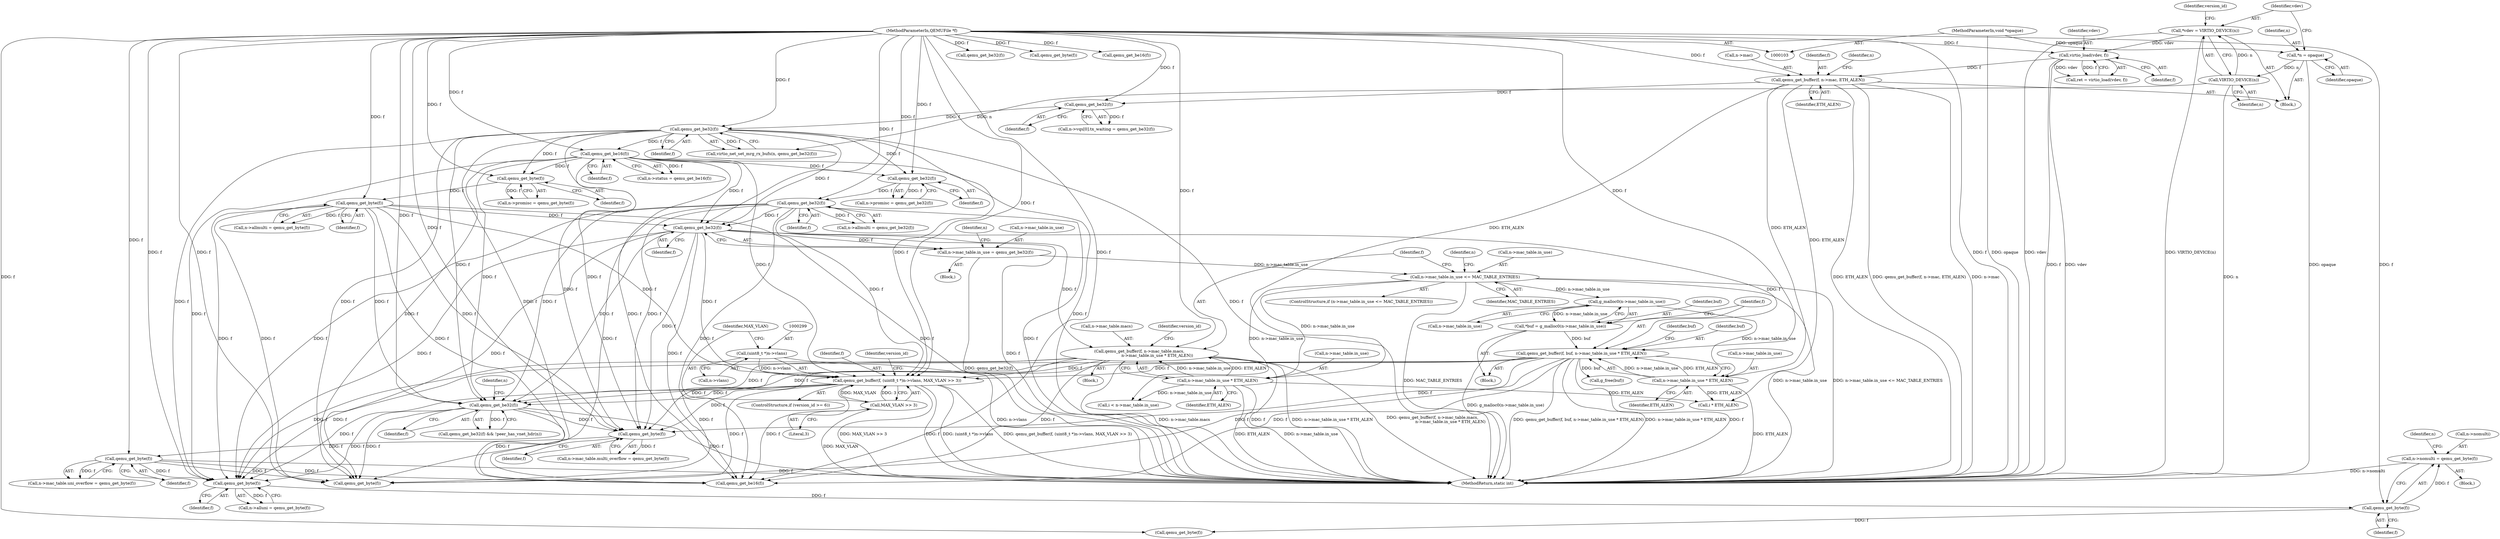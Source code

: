 digraph "0_qemu_eea750a5623ddac7a61982eec8f1c93481857578@pointer" {
"1000356" [label="(Call,n->nomulti = qemu_get_byte(f))"];
"1000360" [label="(Call,qemu_get_byte(f))"];
"1000354" [label="(Call,qemu_get_byte(f))"];
"1000343" [label="(Call,qemu_get_byte(f))"];
"1000335" [label="(Call,qemu_get_byte(f))"];
"1000218" [label="(Call,qemu_get_be32(f))"];
"1000159" [label="(Call,qemu_get_be32(f))"];
"1000155" [label="(Call,qemu_get_be32(f))"];
"1000141" [label="(Call,qemu_get_buffer(f, n->mac, ETH_ALEN))"];
"1000133" [label="(Call,virtio_load(vdev, f))"];
"1000113" [label="(Call,*vdev = VIRTIO_DEVICE(n))"];
"1000115" [label="(Call,VIRTIO_DEVICE(n))"];
"1000109" [label="(Call,*n = opaque)"];
"1000105" [label="(MethodParameterIn,void *opaque)"];
"1000104" [label="(MethodParameterIn,QEMUFile *f)"];
"1000205" [label="(Call,qemu_get_byte(f))"];
"1000199" [label="(Call,qemu_get_byte(f))"];
"1000169" [label="(Call,qemu_get_be16(f))"];
"1000191" [label="(Call,qemu_get_be32(f))"];
"1000185" [label="(Call,qemu_get_be32(f))"];
"1000296" [label="(Call,qemu_get_buffer(f, (uint8_t *)n->vlans, MAX_VLAN >> 3))"];
"1000229" [label="(Call,qemu_get_buffer(f, n->mac_table.macs,\n                            n->mac_table.in_use * ETH_ALEN))"];
"1000236" [label="(Call,n->mac_table.in_use * ETH_ALEN)"];
"1000221" [label="(Call,n->mac_table.in_use <= MAC_TABLE_ENTRIES)"];
"1000212" [label="(Call,n->mac_table.in_use = qemu_get_be32(f))"];
"1000260" [label="(Call,qemu_get_buffer(f, buf, n->mac_table.in_use * ETH_ALEN))"];
"1000252" [label="(Call,*buf = g_malloc0(n->mac_table.in_use))"];
"1000254" [label="(Call,g_malloc0(n->mac_table.in_use))"];
"1000263" [label="(Call,n->mac_table.in_use * ETH_ALEN)"];
"1000298" [label="(Call,(uint8_t *)n->vlans)"];
"1000303" [label="(Call,MAX_VLAN >> 3)"];
"1000313" [label="(Call,qemu_get_be32(f))"];
"1000292" [label="(ControlStructure,if (version_id >= 6))"];
"1000242" [label="(Identifier,ETH_ALEN)"];
"1000349" [label="(Block,)"];
"1000220" [label="(ControlStructure,if (n->mac_table.in_use <= MAC_TABLE_ENTRIES))"];
"1000151" [label="(Identifier,n)"];
"1000186" [label="(Identifier,f)"];
"1000314" [label="(Identifier,f)"];
"1000212" [label="(Call,n->mac_table.in_use = qemu_get_be32(f))"];
"1000270" [label="(Call,g_free(buf))"];
"1000381" [label="(Call,qemu_get_byte(f))"];
"1000141" [label="(Call,qemu_get_buffer(f, n->mac, ETH_ALEN))"];
"1000213" [label="(Call,n->mac_table.in_use)"];
"1000219" [label="(Identifier,f)"];
"1000156" [label="(Identifier,f)"];
"1000271" [label="(Identifier,buf)"];
"1000404" [label="(Call,qemu_get_be16(f))"];
"1000146" [label="(Identifier,ETH_ALEN)"];
"1000211" [label="(Block,)"];
"1000344" [label="(Identifier,f)"];
"1000541" [label="(MethodReturn,static int)"];
"1000304" [label="(Identifier,MAX_VLAN)"];
"1000228" [label="(Block,)"];
"1000116" [label="(Identifier,n)"];
"1000195" [label="(Call,n->promisc = qemu_get_byte(f))"];
"1000115" [label="(Call,VIRTIO_DEVICE(n))"];
"1000313" [label="(Call,qemu_get_be32(f))"];
"1000114" [label="(Identifier,vdev)"];
"1000170" [label="(Identifier,f)"];
"1000356" [label="(Call,n->nomulti = qemu_get_byte(f))"];
"1000236" [label="(Call,n->mac_table.in_use * ETH_ALEN)"];
"1000123" [label="(Identifier,version_id)"];
"1000227" [label="(Identifier,MAC_TABLE_ENTRIES)"];
"1000247" [label="(Identifier,n)"];
"1000335" [label="(Call,qemu_get_byte(f))"];
"1000143" [label="(Call,n->mac)"];
"1000297" [label="(Identifier,f)"];
"1000252" [label="(Call,*buf = g_malloc0(n->mac_table.in_use))"];
"1000496" [label="(Call,i * ETH_ALEN)"];
"1000205" [label="(Call,qemu_get_byte(f))"];
"1000206" [label="(Identifier,f)"];
"1000458" [label="(Call,qemu_get_be32(f))"];
"1000109" [label="(Call,*n = opaque)"];
"1000142" [label="(Identifier,f)"];
"1000160" [label="(Identifier,f)"];
"1000169" [label="(Call,qemu_get_be16(f))"];
"1000308" [label="(Identifier,version_id)"];
"1000200" [label="(Identifier,f)"];
"1000264" [label="(Call,n->mac_table.in_use)"];
"1000263" [label="(Call,n->mac_table.in_use * ETH_ALEN)"];
"1000343" [label="(Call,qemu_get_byte(f))"];
"1000192" [label="(Identifier,f)"];
"1000260" [label="(Call,qemu_get_buffer(f, buf, n->mac_table.in_use * ETH_ALEN))"];
"1000231" [label="(Call,n->mac_table.macs)"];
"1000361" [label="(Identifier,f)"];
"1000296" [label="(Call,qemu_get_buffer(f, (uint8_t *)n->vlans, MAX_VLAN >> 3))"];
"1000250" [label="(Block,)"];
"1000224" [label="(Identifier,n)"];
"1000294" [label="(Identifier,version_id)"];
"1000366" [label="(Call,qemu_get_byte(f))"];
"1000360" [label="(Call,qemu_get_byte(f))"];
"1000372" [label="(Call,qemu_get_byte(f))"];
"1000222" [label="(Call,n->mac_table.in_use)"];
"1000157" [label="(Call,virtio_net_set_mrg_rx_bufs(n, qemu_get_be32(f)))"];
"1000155" [label="(Call,qemu_get_be32(f))"];
"1000104" [label="(MethodParameterIn,QEMUFile *f)"];
"1000111" [label="(Identifier,opaque)"];
"1000303" [label="(Call,MAX_VLAN >> 3)"];
"1000110" [label="(Identifier,n)"];
"1000305" [label="(Literal,3)"];
"1000337" [label="(Call,n->mac_table.uni_overflow = qemu_get_byte(f))"];
"1000147" [label="(Call,n->vqs[0].tx_waiting = qemu_get_be32(f))"];
"1000354" [label="(Call,qemu_get_byte(f))"];
"1000230" [label="(Identifier,f)"];
"1000300" [label="(Call,n->vlans)"];
"1000133" [label="(Call,virtio_load(vdev, f))"];
"1000131" [label="(Call,ret = virtio_load(vdev, f))"];
"1000107" [label="(Block,)"];
"1000269" [label="(Identifier,ETH_ALEN)"];
"1000329" [label="(Call,n->mac_table.multi_overflow = qemu_get_byte(f))"];
"1000253" [label="(Identifier,buf)"];
"1000134" [label="(Identifier,vdev)"];
"1000317" [label="(Identifier,n)"];
"1000105" [label="(MethodParameterIn,void *opaque)"];
"1000336" [label="(Identifier,f)"];
"1000262" [label="(Identifier,buf)"];
"1000364" [label="(Identifier,n)"];
"1000254" [label="(Call,g_malloc0(n->mac_table.in_use))"];
"1000355" [label="(Identifier,f)"];
"1000221" [label="(Call,n->mac_table.in_use <= MAC_TABLE_ENTRIES)"];
"1000191" [label="(Call,qemu_get_be32(f))"];
"1000478" [label="(Call,i < n->mac_table.in_use)"];
"1000416" [label="(Call,qemu_get_be16(f))"];
"1000165" [label="(Call,n->status = qemu_get_be16(f))"];
"1000113" [label="(Call,*vdev = VIRTIO_DEVICE(n))"];
"1000135" [label="(Identifier,f)"];
"1000298" [label="(Call,(uint8_t *)n->vlans)"];
"1000312" [label="(Call,qemu_get_be32(f) && !peer_has_vnet_hdr(n))"];
"1000237" [label="(Call,n->mac_table.in_use)"];
"1000229" [label="(Call,qemu_get_buffer(f, n->mac_table.macs,\n                            n->mac_table.in_use * ETH_ALEN))"];
"1000159" [label="(Call,qemu_get_be32(f))"];
"1000187" [label="(Call,n->allmulti = qemu_get_be32(f))"];
"1000255" [label="(Call,n->mac_table.in_use)"];
"1000350" [label="(Call,n->alluni = qemu_get_byte(f))"];
"1000201" [label="(Call,n->allmulti = qemu_get_byte(f))"];
"1000261" [label="(Identifier,f)"];
"1000357" [label="(Call,n->nomulti)"];
"1000218" [label="(Call,qemu_get_be32(f))"];
"1000185" [label="(Call,qemu_get_be32(f))"];
"1000199" [label="(Call,qemu_get_byte(f))"];
"1000181" [label="(Call,n->promisc = qemu_get_be32(f))"];
"1000356" -> "1000349"  [label="AST: "];
"1000356" -> "1000360"  [label="CFG: "];
"1000357" -> "1000356"  [label="AST: "];
"1000360" -> "1000356"  [label="AST: "];
"1000364" -> "1000356"  [label="CFG: "];
"1000356" -> "1000541"  [label="DDG: n->nomulti"];
"1000360" -> "1000356"  [label="DDG: f"];
"1000360" -> "1000361"  [label="CFG: "];
"1000361" -> "1000360"  [label="AST: "];
"1000354" -> "1000360"  [label="DDG: f"];
"1000104" -> "1000360"  [label="DDG: f"];
"1000360" -> "1000366"  [label="DDG: f"];
"1000354" -> "1000350"  [label="AST: "];
"1000354" -> "1000355"  [label="CFG: "];
"1000355" -> "1000354"  [label="AST: "];
"1000350" -> "1000354"  [label="CFG: "];
"1000354" -> "1000350"  [label="DDG: f"];
"1000343" -> "1000354"  [label="DDG: f"];
"1000218" -> "1000354"  [label="DDG: f"];
"1000159" -> "1000354"  [label="DDG: f"];
"1000205" -> "1000354"  [label="DDG: f"];
"1000296" -> "1000354"  [label="DDG: f"];
"1000229" -> "1000354"  [label="DDG: f"];
"1000169" -> "1000354"  [label="DDG: f"];
"1000260" -> "1000354"  [label="DDG: f"];
"1000313" -> "1000354"  [label="DDG: f"];
"1000191" -> "1000354"  [label="DDG: f"];
"1000104" -> "1000354"  [label="DDG: f"];
"1000343" -> "1000337"  [label="AST: "];
"1000343" -> "1000344"  [label="CFG: "];
"1000344" -> "1000343"  [label="AST: "];
"1000337" -> "1000343"  [label="CFG: "];
"1000343" -> "1000541"  [label="DDG: f"];
"1000343" -> "1000337"  [label="DDG: f"];
"1000335" -> "1000343"  [label="DDG: f"];
"1000104" -> "1000343"  [label="DDG: f"];
"1000343" -> "1000381"  [label="DDG: f"];
"1000343" -> "1000404"  [label="DDG: f"];
"1000335" -> "1000329"  [label="AST: "];
"1000335" -> "1000336"  [label="CFG: "];
"1000336" -> "1000335"  [label="AST: "];
"1000329" -> "1000335"  [label="CFG: "];
"1000335" -> "1000329"  [label="DDG: f"];
"1000218" -> "1000335"  [label="DDG: f"];
"1000159" -> "1000335"  [label="DDG: f"];
"1000205" -> "1000335"  [label="DDG: f"];
"1000296" -> "1000335"  [label="DDG: f"];
"1000229" -> "1000335"  [label="DDG: f"];
"1000169" -> "1000335"  [label="DDG: f"];
"1000260" -> "1000335"  [label="DDG: f"];
"1000313" -> "1000335"  [label="DDG: f"];
"1000191" -> "1000335"  [label="DDG: f"];
"1000104" -> "1000335"  [label="DDG: f"];
"1000218" -> "1000212"  [label="AST: "];
"1000218" -> "1000219"  [label="CFG: "];
"1000219" -> "1000218"  [label="AST: "];
"1000212" -> "1000218"  [label="CFG: "];
"1000218" -> "1000541"  [label="DDG: f"];
"1000218" -> "1000212"  [label="DDG: f"];
"1000159" -> "1000218"  [label="DDG: f"];
"1000205" -> "1000218"  [label="DDG: f"];
"1000169" -> "1000218"  [label="DDG: f"];
"1000191" -> "1000218"  [label="DDG: f"];
"1000104" -> "1000218"  [label="DDG: f"];
"1000218" -> "1000229"  [label="DDG: f"];
"1000218" -> "1000260"  [label="DDG: f"];
"1000218" -> "1000296"  [label="DDG: f"];
"1000218" -> "1000313"  [label="DDG: f"];
"1000218" -> "1000381"  [label="DDG: f"];
"1000218" -> "1000404"  [label="DDG: f"];
"1000159" -> "1000157"  [label="AST: "];
"1000159" -> "1000160"  [label="CFG: "];
"1000160" -> "1000159"  [label="AST: "];
"1000157" -> "1000159"  [label="CFG: "];
"1000159" -> "1000541"  [label="DDG: f"];
"1000159" -> "1000157"  [label="DDG: f"];
"1000155" -> "1000159"  [label="DDG: f"];
"1000104" -> "1000159"  [label="DDG: f"];
"1000159" -> "1000169"  [label="DDG: f"];
"1000159" -> "1000185"  [label="DDG: f"];
"1000159" -> "1000199"  [label="DDG: f"];
"1000159" -> "1000296"  [label="DDG: f"];
"1000159" -> "1000313"  [label="DDG: f"];
"1000159" -> "1000381"  [label="DDG: f"];
"1000159" -> "1000404"  [label="DDG: f"];
"1000155" -> "1000147"  [label="AST: "];
"1000155" -> "1000156"  [label="CFG: "];
"1000156" -> "1000155"  [label="AST: "];
"1000147" -> "1000155"  [label="CFG: "];
"1000155" -> "1000147"  [label="DDG: f"];
"1000141" -> "1000155"  [label="DDG: f"];
"1000104" -> "1000155"  [label="DDG: f"];
"1000141" -> "1000107"  [label="AST: "];
"1000141" -> "1000146"  [label="CFG: "];
"1000142" -> "1000141"  [label="AST: "];
"1000143" -> "1000141"  [label="AST: "];
"1000146" -> "1000141"  [label="AST: "];
"1000151" -> "1000141"  [label="CFG: "];
"1000141" -> "1000541"  [label="DDG: qemu_get_buffer(f, n->mac, ETH_ALEN)"];
"1000141" -> "1000541"  [label="DDG: n->mac"];
"1000141" -> "1000541"  [label="DDG: ETH_ALEN"];
"1000133" -> "1000141"  [label="DDG: f"];
"1000104" -> "1000141"  [label="DDG: f"];
"1000141" -> "1000236"  [label="DDG: ETH_ALEN"];
"1000141" -> "1000263"  [label="DDG: ETH_ALEN"];
"1000141" -> "1000496"  [label="DDG: ETH_ALEN"];
"1000133" -> "1000131"  [label="AST: "];
"1000133" -> "1000135"  [label="CFG: "];
"1000134" -> "1000133"  [label="AST: "];
"1000135" -> "1000133"  [label="AST: "];
"1000131" -> "1000133"  [label="CFG: "];
"1000133" -> "1000541"  [label="DDG: vdev"];
"1000133" -> "1000541"  [label="DDG: f"];
"1000133" -> "1000131"  [label="DDG: vdev"];
"1000133" -> "1000131"  [label="DDG: f"];
"1000113" -> "1000133"  [label="DDG: vdev"];
"1000104" -> "1000133"  [label="DDG: f"];
"1000113" -> "1000107"  [label="AST: "];
"1000113" -> "1000115"  [label="CFG: "];
"1000114" -> "1000113"  [label="AST: "];
"1000115" -> "1000113"  [label="AST: "];
"1000123" -> "1000113"  [label="CFG: "];
"1000113" -> "1000541"  [label="DDG: vdev"];
"1000113" -> "1000541"  [label="DDG: VIRTIO_DEVICE(n)"];
"1000115" -> "1000113"  [label="DDG: n"];
"1000115" -> "1000116"  [label="CFG: "];
"1000116" -> "1000115"  [label="AST: "];
"1000115" -> "1000541"  [label="DDG: n"];
"1000109" -> "1000115"  [label="DDG: n"];
"1000115" -> "1000157"  [label="DDG: n"];
"1000109" -> "1000107"  [label="AST: "];
"1000109" -> "1000111"  [label="CFG: "];
"1000110" -> "1000109"  [label="AST: "];
"1000111" -> "1000109"  [label="AST: "];
"1000114" -> "1000109"  [label="CFG: "];
"1000109" -> "1000541"  [label="DDG: opaque"];
"1000105" -> "1000109"  [label="DDG: opaque"];
"1000105" -> "1000103"  [label="AST: "];
"1000105" -> "1000541"  [label="DDG: opaque"];
"1000104" -> "1000103"  [label="AST: "];
"1000104" -> "1000541"  [label="DDG: f"];
"1000104" -> "1000169"  [label="DDG: f"];
"1000104" -> "1000185"  [label="DDG: f"];
"1000104" -> "1000191"  [label="DDG: f"];
"1000104" -> "1000199"  [label="DDG: f"];
"1000104" -> "1000205"  [label="DDG: f"];
"1000104" -> "1000229"  [label="DDG: f"];
"1000104" -> "1000260"  [label="DDG: f"];
"1000104" -> "1000296"  [label="DDG: f"];
"1000104" -> "1000313"  [label="DDG: f"];
"1000104" -> "1000366"  [label="DDG: f"];
"1000104" -> "1000372"  [label="DDG: f"];
"1000104" -> "1000381"  [label="DDG: f"];
"1000104" -> "1000404"  [label="DDG: f"];
"1000104" -> "1000416"  [label="DDG: f"];
"1000104" -> "1000458"  [label="DDG: f"];
"1000205" -> "1000201"  [label="AST: "];
"1000205" -> "1000206"  [label="CFG: "];
"1000206" -> "1000205"  [label="AST: "];
"1000201" -> "1000205"  [label="CFG: "];
"1000205" -> "1000541"  [label="DDG: f"];
"1000205" -> "1000201"  [label="DDG: f"];
"1000199" -> "1000205"  [label="DDG: f"];
"1000205" -> "1000296"  [label="DDG: f"];
"1000205" -> "1000313"  [label="DDG: f"];
"1000205" -> "1000381"  [label="DDG: f"];
"1000205" -> "1000404"  [label="DDG: f"];
"1000199" -> "1000195"  [label="AST: "];
"1000199" -> "1000200"  [label="CFG: "];
"1000200" -> "1000199"  [label="AST: "];
"1000195" -> "1000199"  [label="CFG: "];
"1000199" -> "1000195"  [label="DDG: f"];
"1000169" -> "1000199"  [label="DDG: f"];
"1000169" -> "1000165"  [label="AST: "];
"1000169" -> "1000170"  [label="CFG: "];
"1000170" -> "1000169"  [label="AST: "];
"1000165" -> "1000169"  [label="CFG: "];
"1000169" -> "1000541"  [label="DDG: f"];
"1000169" -> "1000165"  [label="DDG: f"];
"1000169" -> "1000185"  [label="DDG: f"];
"1000169" -> "1000296"  [label="DDG: f"];
"1000169" -> "1000313"  [label="DDG: f"];
"1000169" -> "1000381"  [label="DDG: f"];
"1000169" -> "1000404"  [label="DDG: f"];
"1000191" -> "1000187"  [label="AST: "];
"1000191" -> "1000192"  [label="CFG: "];
"1000192" -> "1000191"  [label="AST: "];
"1000187" -> "1000191"  [label="CFG: "];
"1000191" -> "1000541"  [label="DDG: f"];
"1000191" -> "1000187"  [label="DDG: f"];
"1000185" -> "1000191"  [label="DDG: f"];
"1000191" -> "1000296"  [label="DDG: f"];
"1000191" -> "1000313"  [label="DDG: f"];
"1000191" -> "1000381"  [label="DDG: f"];
"1000191" -> "1000404"  [label="DDG: f"];
"1000185" -> "1000181"  [label="AST: "];
"1000185" -> "1000186"  [label="CFG: "];
"1000186" -> "1000185"  [label="AST: "];
"1000181" -> "1000185"  [label="CFG: "];
"1000185" -> "1000181"  [label="DDG: f"];
"1000296" -> "1000292"  [label="AST: "];
"1000296" -> "1000303"  [label="CFG: "];
"1000297" -> "1000296"  [label="AST: "];
"1000298" -> "1000296"  [label="AST: "];
"1000303" -> "1000296"  [label="AST: "];
"1000308" -> "1000296"  [label="CFG: "];
"1000296" -> "1000541"  [label="DDG: (uint8_t *)n->vlans"];
"1000296" -> "1000541"  [label="DDG: qemu_get_buffer(f, (uint8_t *)n->vlans, MAX_VLAN >> 3)"];
"1000296" -> "1000541"  [label="DDG: MAX_VLAN >> 3"];
"1000296" -> "1000541"  [label="DDG: f"];
"1000229" -> "1000296"  [label="DDG: f"];
"1000260" -> "1000296"  [label="DDG: f"];
"1000298" -> "1000296"  [label="DDG: n->vlans"];
"1000303" -> "1000296"  [label="DDG: MAX_VLAN"];
"1000303" -> "1000296"  [label="DDG: 3"];
"1000296" -> "1000313"  [label="DDG: f"];
"1000296" -> "1000381"  [label="DDG: f"];
"1000296" -> "1000404"  [label="DDG: f"];
"1000229" -> "1000228"  [label="AST: "];
"1000229" -> "1000236"  [label="CFG: "];
"1000230" -> "1000229"  [label="AST: "];
"1000231" -> "1000229"  [label="AST: "];
"1000236" -> "1000229"  [label="AST: "];
"1000294" -> "1000229"  [label="CFG: "];
"1000229" -> "1000541"  [label="DDG: n->mac_table.in_use * ETH_ALEN"];
"1000229" -> "1000541"  [label="DDG: qemu_get_buffer(f, n->mac_table.macs,\n                            n->mac_table.in_use * ETH_ALEN)"];
"1000229" -> "1000541"  [label="DDG: n->mac_table.macs"];
"1000229" -> "1000541"  [label="DDG: f"];
"1000236" -> "1000229"  [label="DDG: n->mac_table.in_use"];
"1000236" -> "1000229"  [label="DDG: ETH_ALEN"];
"1000229" -> "1000313"  [label="DDG: f"];
"1000229" -> "1000381"  [label="DDG: f"];
"1000229" -> "1000404"  [label="DDG: f"];
"1000236" -> "1000242"  [label="CFG: "];
"1000237" -> "1000236"  [label="AST: "];
"1000242" -> "1000236"  [label="AST: "];
"1000236" -> "1000541"  [label="DDG: n->mac_table.in_use"];
"1000236" -> "1000541"  [label="DDG: ETH_ALEN"];
"1000221" -> "1000236"  [label="DDG: n->mac_table.in_use"];
"1000236" -> "1000478"  [label="DDG: n->mac_table.in_use"];
"1000236" -> "1000496"  [label="DDG: ETH_ALEN"];
"1000221" -> "1000220"  [label="AST: "];
"1000221" -> "1000227"  [label="CFG: "];
"1000222" -> "1000221"  [label="AST: "];
"1000227" -> "1000221"  [label="AST: "];
"1000230" -> "1000221"  [label="CFG: "];
"1000247" -> "1000221"  [label="CFG: "];
"1000221" -> "1000541"  [label="DDG: n->mac_table.in_use <= MAC_TABLE_ENTRIES"];
"1000221" -> "1000541"  [label="DDG: MAC_TABLE_ENTRIES"];
"1000221" -> "1000541"  [label="DDG: n->mac_table.in_use"];
"1000212" -> "1000221"  [label="DDG: n->mac_table.in_use"];
"1000221" -> "1000254"  [label="DDG: n->mac_table.in_use"];
"1000221" -> "1000478"  [label="DDG: n->mac_table.in_use"];
"1000212" -> "1000211"  [label="AST: "];
"1000213" -> "1000212"  [label="AST: "];
"1000224" -> "1000212"  [label="CFG: "];
"1000212" -> "1000541"  [label="DDG: qemu_get_be32(f)"];
"1000260" -> "1000250"  [label="AST: "];
"1000260" -> "1000263"  [label="CFG: "];
"1000261" -> "1000260"  [label="AST: "];
"1000262" -> "1000260"  [label="AST: "];
"1000263" -> "1000260"  [label="AST: "];
"1000271" -> "1000260"  [label="CFG: "];
"1000260" -> "1000541"  [label="DDG: qemu_get_buffer(f, buf, n->mac_table.in_use * ETH_ALEN)"];
"1000260" -> "1000541"  [label="DDG: n->mac_table.in_use * ETH_ALEN"];
"1000260" -> "1000541"  [label="DDG: f"];
"1000252" -> "1000260"  [label="DDG: buf"];
"1000263" -> "1000260"  [label="DDG: n->mac_table.in_use"];
"1000263" -> "1000260"  [label="DDG: ETH_ALEN"];
"1000260" -> "1000270"  [label="DDG: buf"];
"1000260" -> "1000313"  [label="DDG: f"];
"1000260" -> "1000381"  [label="DDG: f"];
"1000260" -> "1000404"  [label="DDG: f"];
"1000252" -> "1000250"  [label="AST: "];
"1000252" -> "1000254"  [label="CFG: "];
"1000253" -> "1000252"  [label="AST: "];
"1000254" -> "1000252"  [label="AST: "];
"1000261" -> "1000252"  [label="CFG: "];
"1000252" -> "1000541"  [label="DDG: g_malloc0(n->mac_table.in_use)"];
"1000254" -> "1000252"  [label="DDG: n->mac_table.in_use"];
"1000254" -> "1000255"  [label="CFG: "];
"1000255" -> "1000254"  [label="AST: "];
"1000254" -> "1000263"  [label="DDG: n->mac_table.in_use"];
"1000263" -> "1000269"  [label="CFG: "];
"1000264" -> "1000263"  [label="AST: "];
"1000269" -> "1000263"  [label="AST: "];
"1000263" -> "1000541"  [label="DDG: ETH_ALEN"];
"1000263" -> "1000496"  [label="DDG: ETH_ALEN"];
"1000298" -> "1000300"  [label="CFG: "];
"1000299" -> "1000298"  [label="AST: "];
"1000300" -> "1000298"  [label="AST: "];
"1000304" -> "1000298"  [label="CFG: "];
"1000298" -> "1000541"  [label="DDG: n->vlans"];
"1000303" -> "1000305"  [label="CFG: "];
"1000304" -> "1000303"  [label="AST: "];
"1000305" -> "1000303"  [label="AST: "];
"1000303" -> "1000541"  [label="DDG: MAX_VLAN"];
"1000313" -> "1000312"  [label="AST: "];
"1000313" -> "1000314"  [label="CFG: "];
"1000314" -> "1000313"  [label="AST: "];
"1000317" -> "1000313"  [label="CFG: "];
"1000312" -> "1000313"  [label="CFG: "];
"1000313" -> "1000541"  [label="DDG: f"];
"1000313" -> "1000312"  [label="DDG: f"];
"1000313" -> "1000381"  [label="DDG: f"];
"1000313" -> "1000404"  [label="DDG: f"];
}

